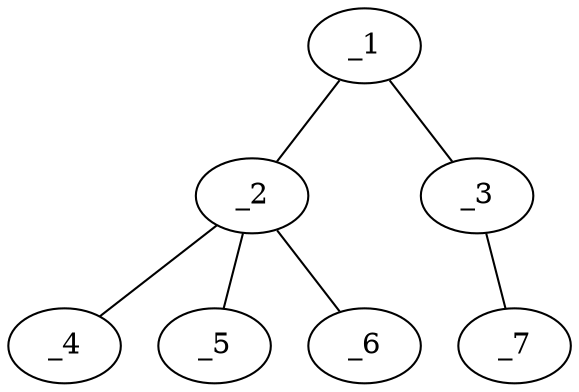 graph molid113891 {
	_1	 [charge=0,
		chem=1,
		symbol="C  ",
		x="3.7321",
		y="0.5"];
	_2	 [charge=0,
		chem=5,
		symbol="S  ",
		x="2.866",
		y=0];
	_1 -- _2	 [valence=1];
	_3	 [charge=0,
		chem=1,
		symbol="C  ",
		x="4.5981",
		y=0];
	_1 -- _3	 [valence=1];
	_4	 [charge=0,
		chem=2,
		symbol="O  ",
		x=2,
		y="-0.5"];
	_2 -- _4	 [valence=2];
	_5	 [charge=0,
		chem=2,
		symbol="O  ",
		x="3.366",
		y="-0.866"];
	_2 -- _5	 [valence=2];
	_6	 [charge=0,
		chem=2,
		symbol="O  ",
		x="2.366",
		y="0.866"];
	_2 -- _6	 [valence=1];
	_7	 [charge=0,
		chem=5,
		symbol="S  ",
		x="5.4641",
		y="0.5"];
	_3 -- _7	 [valence=1];
}

